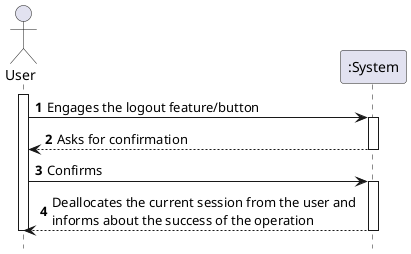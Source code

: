 @startuml
autonumber
hide footbox

actor "User" as U

participant ":System" as SYST

activate U

U -> SYST : Engages the logout feature/button
activate SYST
SYST --> U : Asks for confirmation
deactivate SYST

U -> SYST : Confirms
activate SYST
SYST --> U : Deallocates the current session from the user and\ninforms about the success of the operation
deactivate SYST



deactivate U

@enduml